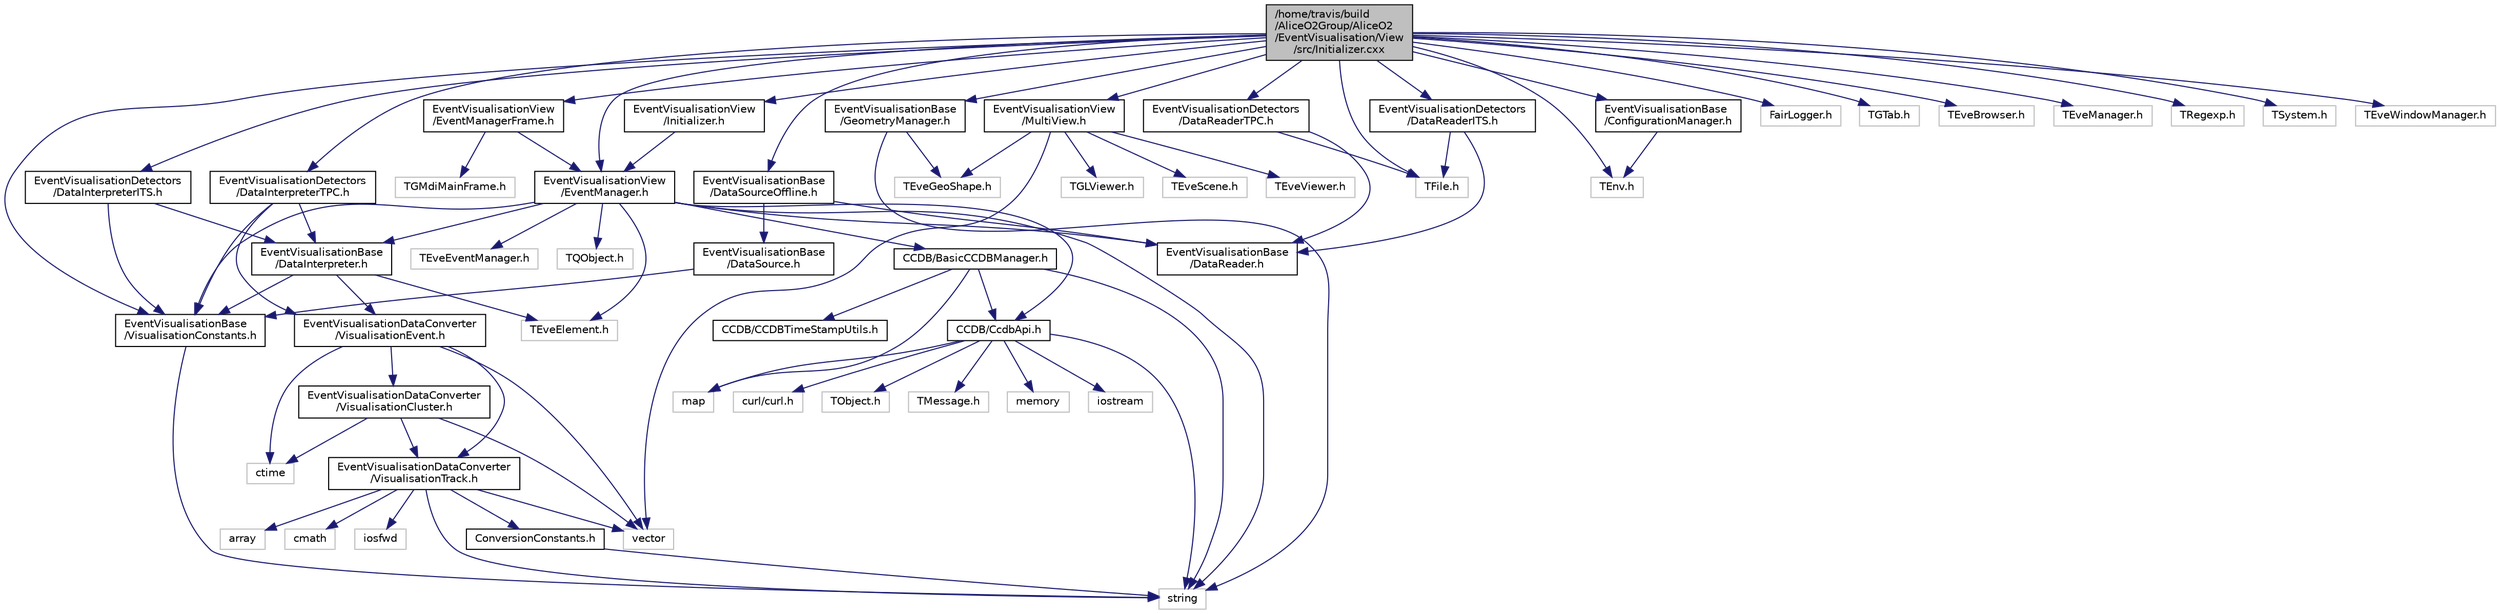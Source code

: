 digraph "/home/travis/build/AliceO2Group/AliceO2/EventVisualisation/View/src/Initializer.cxx"
{
 // INTERACTIVE_SVG=YES
  bgcolor="transparent";
  edge [fontname="Helvetica",fontsize="10",labelfontname="Helvetica",labelfontsize="10"];
  node [fontname="Helvetica",fontsize="10",shape=record];
  Node0 [label="/home/travis/build\l/AliceO2Group/AliceO2\l/EventVisualisation/View\l/src/Initializer.cxx",height=0.2,width=0.4,color="black", fillcolor="grey75", style="filled", fontcolor="black"];
  Node0 -> Node1 [color="midnightblue",fontsize="10",style="solid",fontname="Helvetica"];
  Node1 [label="EventVisualisationView\l/Initializer.h",height=0.2,width=0.4,color="black",URL="$d8/df3/Initializer_8h.html"];
  Node1 -> Node2 [color="midnightblue",fontsize="10",style="solid",fontname="Helvetica"];
  Node2 [label="EventVisualisationView\l/EventManager.h",height=0.2,width=0.4,color="black",URL="$d8/d25/EventManager_8h.html"];
  Node2 -> Node3 [color="midnightblue",fontsize="10",style="solid",fontname="Helvetica"];
  Node3 [label="EventVisualisationBase\l/VisualisationConstants.h",height=0.2,width=0.4,color="black",URL="$d6/d7c/VisualisationConstants_8h.html"];
  Node3 -> Node4 [color="midnightblue",fontsize="10",style="solid",fontname="Helvetica"];
  Node4 [label="string",height=0.2,width=0.4,color="grey75"];
  Node2 -> Node5 [color="midnightblue",fontsize="10",style="solid",fontname="Helvetica"];
  Node5 [label="EventVisualisationBase\l/DataInterpreter.h",height=0.2,width=0.4,color="black",URL="$dd/dbf/DataInterpreter_8h.html"];
  Node5 -> Node3 [color="midnightblue",fontsize="10",style="solid",fontname="Helvetica"];
  Node5 -> Node6 [color="midnightblue",fontsize="10",style="solid",fontname="Helvetica"];
  Node6 [label="EventVisualisationDataConverter\l/VisualisationEvent.h",height=0.2,width=0.4,color="black",URL="$d0/d35/VisualisationEvent_8h.html"];
  Node6 -> Node7 [color="midnightblue",fontsize="10",style="solid",fontname="Helvetica"];
  Node7 [label="EventVisualisationDataConverter\l/VisualisationTrack.h",height=0.2,width=0.4,color="black",URL="$d0/d40/VisualisationTrack_8h.html"];
  Node7 -> Node8 [color="midnightblue",fontsize="10",style="solid",fontname="Helvetica"];
  Node8 [label="ConversionConstants.h",height=0.2,width=0.4,color="black",URL="$de/ddf/ConversionConstants_8h.html"];
  Node8 -> Node4 [color="midnightblue",fontsize="10",style="solid",fontname="Helvetica"];
  Node7 -> Node9 [color="midnightblue",fontsize="10",style="solid",fontname="Helvetica"];
  Node9 [label="iosfwd",height=0.2,width=0.4,color="grey75"];
  Node7 -> Node4 [color="midnightblue",fontsize="10",style="solid",fontname="Helvetica"];
  Node7 -> Node10 [color="midnightblue",fontsize="10",style="solid",fontname="Helvetica"];
  Node10 [label="vector",height=0.2,width=0.4,color="grey75"];
  Node7 -> Node11 [color="midnightblue",fontsize="10",style="solid",fontname="Helvetica"];
  Node11 [label="array",height=0.2,width=0.4,color="grey75"];
  Node7 -> Node12 [color="midnightblue",fontsize="10",style="solid",fontname="Helvetica"];
  Node12 [label="cmath",height=0.2,width=0.4,color="grey75"];
  Node6 -> Node13 [color="midnightblue",fontsize="10",style="solid",fontname="Helvetica"];
  Node13 [label="EventVisualisationDataConverter\l/VisualisationCluster.h",height=0.2,width=0.4,color="black",URL="$d5/d20/VisualisationCluster_8h.html"];
  Node13 -> Node7 [color="midnightblue",fontsize="10",style="solid",fontname="Helvetica"];
  Node13 -> Node10 [color="midnightblue",fontsize="10",style="solid",fontname="Helvetica"];
  Node13 -> Node14 [color="midnightblue",fontsize="10",style="solid",fontname="Helvetica"];
  Node14 [label="ctime",height=0.2,width=0.4,color="grey75"];
  Node6 -> Node10 [color="midnightblue",fontsize="10",style="solid",fontname="Helvetica"];
  Node6 -> Node14 [color="midnightblue",fontsize="10",style="solid",fontname="Helvetica"];
  Node5 -> Node15 [color="midnightblue",fontsize="10",style="solid",fontname="Helvetica"];
  Node15 [label="TEveElement.h",height=0.2,width=0.4,color="grey75"];
  Node2 -> Node16 [color="midnightblue",fontsize="10",style="solid",fontname="Helvetica"];
  Node16 [label="EventVisualisationBase\l/DataReader.h",height=0.2,width=0.4,color="black",URL="$d7/dec/EventVisualisation_2Base_2include_2EventVisualisationBase_2DataReader_8h.html"];
  Node2 -> Node17 [color="midnightblue",fontsize="10",style="solid",fontname="Helvetica"];
  Node17 [label="CCDB/BasicCCDBManager.h",height=0.2,width=0.4,color="black",URL="$d5/df3/BasicCCDBManager_8h.html"];
  Node17 -> Node18 [color="midnightblue",fontsize="10",style="solid",fontname="Helvetica"];
  Node18 [label="CCDB/CcdbApi.h",height=0.2,width=0.4,color="black",URL="$dd/d3e/CcdbApi_8h.html"];
  Node18 -> Node4 [color="midnightblue",fontsize="10",style="solid",fontname="Helvetica"];
  Node18 -> Node19 [color="midnightblue",fontsize="10",style="solid",fontname="Helvetica"];
  Node19 [label="memory",height=0.2,width=0.4,color="grey75"];
  Node18 -> Node20 [color="midnightblue",fontsize="10",style="solid",fontname="Helvetica"];
  Node20 [label="iostream",height=0.2,width=0.4,color="grey75"];
  Node18 -> Node21 [color="midnightblue",fontsize="10",style="solid",fontname="Helvetica"];
  Node21 [label="map",height=0.2,width=0.4,color="grey75"];
  Node18 -> Node22 [color="midnightblue",fontsize="10",style="solid",fontname="Helvetica"];
  Node22 [label="curl/curl.h",height=0.2,width=0.4,color="grey75"];
  Node18 -> Node23 [color="midnightblue",fontsize="10",style="solid",fontname="Helvetica"];
  Node23 [label="TObject.h",height=0.2,width=0.4,color="grey75"];
  Node18 -> Node24 [color="midnightblue",fontsize="10",style="solid",fontname="Helvetica"];
  Node24 [label="TMessage.h",height=0.2,width=0.4,color="grey75"];
  Node17 -> Node25 [color="midnightblue",fontsize="10",style="solid",fontname="Helvetica"];
  Node25 [label="CCDB/CCDBTimeStampUtils.h",height=0.2,width=0.4,color="black",URL="$da/d86/CCDBTimeStampUtils_8h.html"];
  Node17 -> Node4 [color="midnightblue",fontsize="10",style="solid",fontname="Helvetica"];
  Node17 -> Node21 [color="midnightblue",fontsize="10",style="solid",fontname="Helvetica"];
  Node2 -> Node18 [color="midnightblue",fontsize="10",style="solid",fontname="Helvetica"];
  Node2 -> Node15 [color="midnightblue",fontsize="10",style="solid",fontname="Helvetica"];
  Node2 -> Node26 [color="midnightblue",fontsize="10",style="solid",fontname="Helvetica"];
  Node26 [label="TEveEventManager.h",height=0.2,width=0.4,color="grey75"];
  Node2 -> Node27 [color="midnightblue",fontsize="10",style="solid",fontname="Helvetica"];
  Node27 [label="TQObject.h",height=0.2,width=0.4,color="grey75"];
  Node2 -> Node4 [color="midnightblue",fontsize="10",style="solid",fontname="Helvetica"];
  Node0 -> Node28 [color="midnightblue",fontsize="10",style="solid",fontname="Helvetica"];
  Node28 [label="EventVisualisationBase\l/ConfigurationManager.h",height=0.2,width=0.4,color="black",URL="$db/d9e/ConfigurationManager_8h.html"];
  Node28 -> Node29 [color="midnightblue",fontsize="10",style="solid",fontname="Helvetica"];
  Node29 [label="TEnv.h",height=0.2,width=0.4,color="grey75"];
  Node0 -> Node30 [color="midnightblue",fontsize="10",style="solid",fontname="Helvetica"];
  Node30 [label="EventVisualisationBase\l/GeometryManager.h",height=0.2,width=0.4,color="black",URL="$d7/d97/EventVisualisation_2Base_2include_2EventVisualisationBase_2GeometryManager_8h.html"];
  Node30 -> Node31 [color="midnightblue",fontsize="10",style="solid",fontname="Helvetica"];
  Node31 [label="TEveGeoShape.h",height=0.2,width=0.4,color="grey75"];
  Node30 -> Node4 [color="midnightblue",fontsize="10",style="solid",fontname="Helvetica"];
  Node0 -> Node2 [color="midnightblue",fontsize="10",style="solid",fontname="Helvetica"];
  Node0 -> Node32 [color="midnightblue",fontsize="10",style="solid",fontname="Helvetica"];
  Node32 [label="EventVisualisationView\l/MultiView.h",height=0.2,width=0.4,color="black",URL="$d7/d29/MultiView_8h.html"];
  Node32 -> Node33 [color="midnightblue",fontsize="10",style="solid",fontname="Helvetica"];
  Node33 [label="TGLViewer.h",height=0.2,width=0.4,color="grey75"];
  Node32 -> Node31 [color="midnightblue",fontsize="10",style="solid",fontname="Helvetica"];
  Node32 -> Node34 [color="midnightblue",fontsize="10",style="solid",fontname="Helvetica"];
  Node34 [label="TEveScene.h",height=0.2,width=0.4,color="grey75"];
  Node32 -> Node35 [color="midnightblue",fontsize="10",style="solid",fontname="Helvetica"];
  Node35 [label="TEveViewer.h",height=0.2,width=0.4,color="grey75"];
  Node32 -> Node10 [color="midnightblue",fontsize="10",style="solid",fontname="Helvetica"];
  Node0 -> Node3 [color="midnightblue",fontsize="10",style="solid",fontname="Helvetica"];
  Node0 -> Node36 [color="midnightblue",fontsize="10",style="solid",fontname="Helvetica"];
  Node36 [label="EventVisualisationBase\l/DataSourceOffline.h",height=0.2,width=0.4,color="black",URL="$d1/deb/DataSourceOffline_8h.html",tooltip="Grouping reading from file(s) "];
  Node36 -> Node37 [color="midnightblue",fontsize="10",style="solid",fontname="Helvetica"];
  Node37 [label="EventVisualisationBase\l/DataSource.h",height=0.2,width=0.4,color="black",URL="$dc/d54/DataSource_8h.html"];
  Node37 -> Node3 [color="midnightblue",fontsize="10",style="solid",fontname="Helvetica"];
  Node36 -> Node16 [color="midnightblue",fontsize="10",style="solid",fontname="Helvetica"];
  Node0 -> Node38 [color="midnightblue",fontsize="10",style="solid",fontname="Helvetica"];
  Node38 [label="EventVisualisationDetectors\l/DataReaderTPC.h",height=0.2,width=0.4,color="black",URL="$df/da6/DataReaderTPC_8h.html",tooltip="TPC Detector-specific reading from file(s) "];
  Node38 -> Node39 [color="midnightblue",fontsize="10",style="solid",fontname="Helvetica"];
  Node39 [label="TFile.h",height=0.2,width=0.4,color="grey75"];
  Node38 -> Node16 [color="midnightblue",fontsize="10",style="solid",fontname="Helvetica"];
  Node0 -> Node40 [color="midnightblue",fontsize="10",style="solid",fontname="Helvetica"];
  Node40 [label="EventVisualisationDetectors\l/DataInterpreterTPC.h",height=0.2,width=0.4,color="black",URL="$dc/df2/DataInterpreterTPC_8h.html",tooltip="converting TPC data to Event Visualisation primitives "];
  Node40 -> Node5 [color="midnightblue",fontsize="10",style="solid",fontname="Helvetica"];
  Node40 -> Node3 [color="midnightblue",fontsize="10",style="solid",fontname="Helvetica"];
  Node40 -> Node6 [color="midnightblue",fontsize="10",style="solid",fontname="Helvetica"];
  Node0 -> Node41 [color="midnightblue",fontsize="10",style="solid",fontname="Helvetica"];
  Node41 [label="EventVisualisationDetectors\l/DataReaderITS.h",height=0.2,width=0.4,color="black",URL="$d5/df4/DataReaderITS_8h.html",tooltip="reading from file(s) "];
  Node41 -> Node39 [color="midnightblue",fontsize="10",style="solid",fontname="Helvetica"];
  Node41 -> Node16 [color="midnightblue",fontsize="10",style="solid",fontname="Helvetica"];
  Node0 -> Node42 [color="midnightblue",fontsize="10",style="solid",fontname="Helvetica"];
  Node42 [label="EventVisualisationDetectors\l/DataInterpreterITS.h",height=0.2,width=0.4,color="black",URL="$d9/d95/DataInterpreterITS_8h.html",tooltip="converting ITS data to Event Visualisation primitives "];
  Node42 -> Node5 [color="midnightblue",fontsize="10",style="solid",fontname="Helvetica"];
  Node42 -> Node3 [color="midnightblue",fontsize="10",style="solid",fontname="Helvetica"];
  Node0 -> Node43 [color="midnightblue",fontsize="10",style="solid",fontname="Helvetica"];
  Node43 [label="EventVisualisationView\l/EventManagerFrame.h",height=0.2,width=0.4,color="black",URL="$d9/d30/EventManagerFrame_8h.html",tooltip="GUI (bottom buttons) for visualisation. "];
  Node43 -> Node2 [color="midnightblue",fontsize="10",style="solid",fontname="Helvetica"];
  Node43 -> Node44 [color="midnightblue",fontsize="10",style="solid",fontname="Helvetica"];
  Node44 [label="TGMdiMainFrame.h",height=0.2,width=0.4,color="grey75"];
  Node0 -> Node45 [color="midnightblue",fontsize="10",style="solid",fontname="Helvetica"];
  Node45 [label="FairLogger.h",height=0.2,width=0.4,color="grey75"];
  Node0 -> Node46 [color="midnightblue",fontsize="10",style="solid",fontname="Helvetica"];
  Node46 [label="TGTab.h",height=0.2,width=0.4,color="grey75"];
  Node0 -> Node29 [color="midnightblue",fontsize="10",style="solid",fontname="Helvetica"];
  Node0 -> Node47 [color="midnightblue",fontsize="10",style="solid",fontname="Helvetica"];
  Node47 [label="TEveBrowser.h",height=0.2,width=0.4,color="grey75"];
  Node0 -> Node48 [color="midnightblue",fontsize="10",style="solid",fontname="Helvetica"];
  Node48 [label="TEveManager.h",height=0.2,width=0.4,color="grey75"];
  Node0 -> Node49 [color="midnightblue",fontsize="10",style="solid",fontname="Helvetica"];
  Node49 [label="TRegexp.h",height=0.2,width=0.4,color="grey75"];
  Node0 -> Node50 [color="midnightblue",fontsize="10",style="solid",fontname="Helvetica"];
  Node50 [label="TSystem.h",height=0.2,width=0.4,color="grey75"];
  Node0 -> Node51 [color="midnightblue",fontsize="10",style="solid",fontname="Helvetica"];
  Node51 [label="TEveWindowManager.h",height=0.2,width=0.4,color="grey75"];
  Node0 -> Node39 [color="midnightblue",fontsize="10",style="solid",fontname="Helvetica"];
}
